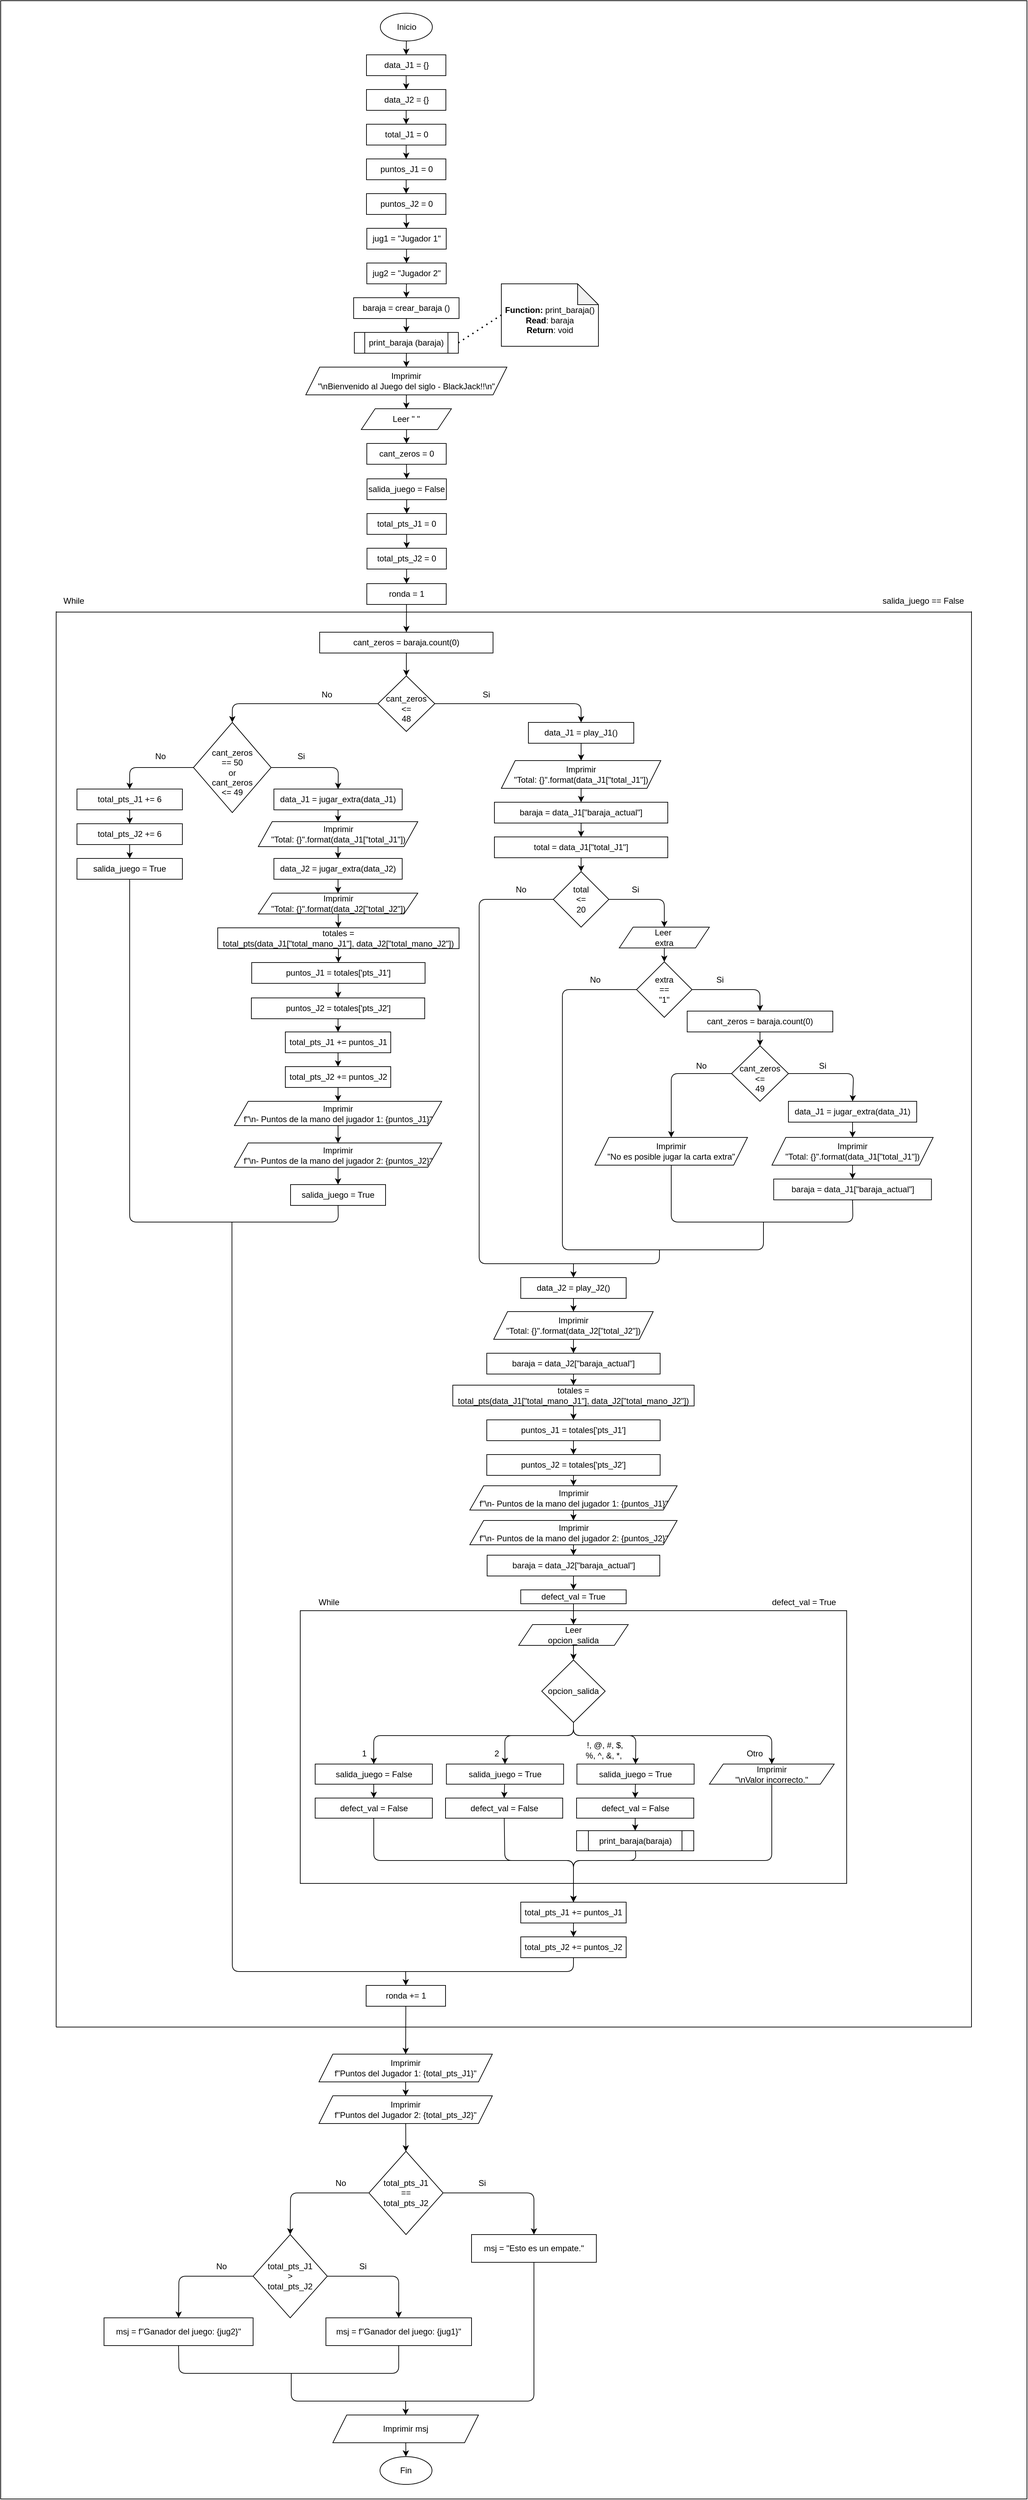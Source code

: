 <mxfile>
    <diagram id="BCuiXgHH04nK4_G5TICS" name="Page-1">
        <mxGraphModel dx="2689" dy="861" grid="1" gridSize="10" guides="1" tooltips="1" connect="1" arrows="1" fold="1" page="1" pageScale="1" pageWidth="850" pageHeight="1100" math="0" shadow="0">
            <root>
                <mxCell id="0"/>
                <mxCell id="1" parent="0"/>
                <mxCell id="275" value="" style="rounded=0;whiteSpace=wrap;html=1;" parent="1" vertex="1">
                    <mxGeometry x="-160" y="160" width="1480" height="3600" as="geometry"/>
                </mxCell>
                <mxCell id="2" value="Inicio" style="ellipse;whiteSpace=wrap;html=1;" parent="1" vertex="1">
                    <mxGeometry x="387.5" y="178" width="75" height="40" as="geometry"/>
                </mxCell>
                <mxCell id="341" value="" style="rounded=0;whiteSpace=wrap;html=1;" parent="1" vertex="1">
                    <mxGeometry x="272" y="2480" width="788" height="393" as="geometry"/>
                </mxCell>
                <mxCell id="6" value="" style="edgeStyle=none;html=1;" parent="1" edge="1">
                    <mxGeometry relative="1" as="geometry">
                        <mxPoint x="425.25" y="150" as="targetPoint"/>
                    </mxGeometry>
                </mxCell>
                <mxCell id="16" style="edgeStyle=none;html=1;entryX=0.5;entryY=0;entryDx=0;entryDy=0;exitX=0.5;exitY=1;exitDx=0;exitDy=0;" parent="1" source="2" target="11" edge="1">
                    <mxGeometry relative="1" as="geometry">
                        <mxPoint x="424.5" y="218" as="sourcePoint"/>
                    </mxGeometry>
                </mxCell>
                <mxCell id="10" value="" style="edgeStyle=none;html=1;" parent="1" source="11" target="13" edge="1">
                    <mxGeometry relative="1" as="geometry"/>
                </mxCell>
                <mxCell id="11" value="data_J1 = {}" style="whiteSpace=wrap;html=1;" parent="1" vertex="1">
                    <mxGeometry x="367.5" y="238" width="114.5" height="30" as="geometry"/>
                </mxCell>
                <mxCell id="13" value="data_J2 = {}" style="whiteSpace=wrap;html=1;" parent="1" vertex="1">
                    <mxGeometry x="367.5" y="288" width="114.5" height="30" as="geometry"/>
                </mxCell>
                <mxCell id="28" style="edgeStyle=none;html=1;entryX=0.5;entryY=0;entryDx=0;entryDy=0;" parent="1" target="18" edge="1">
                    <mxGeometry relative="1" as="geometry">
                        <mxPoint x="424.75" y="318" as="sourcePoint"/>
                    </mxGeometry>
                </mxCell>
                <mxCell id="18" value="total_J1 = 0" style="whiteSpace=wrap;html=1;" parent="1" vertex="1">
                    <mxGeometry x="367.5" y="338" width="114.5" height="30" as="geometry"/>
                </mxCell>
                <mxCell id="19" value="" style="edgeStyle=none;html=1;" parent="1" source="18" target="22" edge="1">
                    <mxGeometry relative="1" as="geometry">
                        <mxPoint x="424.75" y="368" as="sourcePoint"/>
                    </mxGeometry>
                </mxCell>
                <mxCell id="21" style="edgeStyle=none;html=1;entryX=0.5;entryY=0;entryDx=0;entryDy=0;" parent="1" source="22" target="24" edge="1">
                    <mxGeometry relative="1" as="geometry"/>
                </mxCell>
                <mxCell id="22" value="puntos_J1 = 0" style="whiteSpace=wrap;html=1;" parent="1" vertex="1">
                    <mxGeometry x="367.5" y="388" width="114.5" height="30" as="geometry"/>
                </mxCell>
                <mxCell id="24" value="puntos_J2 = 0" style="whiteSpace=wrap;html=1;" parent="1" vertex="1">
                    <mxGeometry x="367.5" y="438" width="114.5" height="30" as="geometry"/>
                </mxCell>
                <mxCell id="25" value="" style="edgeStyle=none;html=1;" parent="1" source="26" target="27" edge="1">
                    <mxGeometry relative="1" as="geometry"/>
                </mxCell>
                <mxCell id="26" value="jug1 = &quot;Jugador 1&quot;" style="whiteSpace=wrap;html=1;" parent="1" vertex="1">
                    <mxGeometry x="368" y="488" width="114.5" height="30" as="geometry"/>
                </mxCell>
                <mxCell id="31" style="edgeStyle=none;html=1;entryX=0.5;entryY=0;entryDx=0;entryDy=0;" parent="1" source="27" target="32" edge="1">
                    <mxGeometry relative="1" as="geometry">
                        <mxPoint x="425" y="588" as="targetPoint"/>
                    </mxGeometry>
                </mxCell>
                <mxCell id="27" value="jug2 = &quot;Jugador 2&quot;" style="whiteSpace=wrap;html=1;" parent="1" vertex="1">
                    <mxGeometry x="368" y="538" width="114.5" height="30" as="geometry"/>
                </mxCell>
                <mxCell id="37" style="edgeStyle=none;html=1;entryX=0.5;entryY=0;entryDx=0;entryDy=0;" parent="1" source="32" target="35" edge="1">
                    <mxGeometry relative="1" as="geometry"/>
                </mxCell>
                <mxCell id="32" value="baraja = crear_baraja ()" style="whiteSpace=wrap;html=1;" parent="1" vertex="1">
                    <mxGeometry x="349" y="588" width="152" height="30" as="geometry"/>
                </mxCell>
                <mxCell id="34" style="edgeStyle=none;html=1;entryX=0.5;entryY=0;entryDx=0;entryDy=0;" parent="1" source="35" target="36" edge="1">
                    <mxGeometry relative="1" as="geometry"/>
                </mxCell>
                <mxCell id="35" value="print_baraja (baraja)" style="shape=process;whiteSpace=wrap;html=1;backgroundOutline=1;" parent="1" vertex="1">
                    <mxGeometry x="350" y="638" width="150" height="30" as="geometry"/>
                </mxCell>
                <mxCell id="40" value="" style="edgeStyle=none;html=1;" parent="1" source="36" target="39" edge="1">
                    <mxGeometry relative="1" as="geometry"/>
                </mxCell>
                <mxCell id="36" value="Imprimir&lt;br&gt;&lt;span style=&quot;background-color: initial;&quot;&gt;&quot;\nBienvenido al Juego del siglo - BlackJack!!\n&quot;&lt;/span&gt;" style="shape=parallelogram;perimeter=parallelogramPerimeter;whiteSpace=wrap;html=1;fixedSize=1;" parent="1" vertex="1">
                    <mxGeometry x="280" y="688" width="290" height="40" as="geometry"/>
                </mxCell>
                <mxCell id="39" value="Leer&amp;nbsp;&lt;span style=&quot;background-color: initial;&quot;&gt;&quot; &quot;&lt;/span&gt;" style="shape=parallelogram;perimeter=parallelogramPerimeter;whiteSpace=wrap;html=1;fixedSize=1;" parent="1" vertex="1">
                    <mxGeometry x="360" y="748" width="130" height="30" as="geometry"/>
                </mxCell>
                <mxCell id="41" value="&lt;b style=&quot;text-align: left;&quot;&gt;&lt;br&gt;Function:&amp;nbsp;&lt;/b&gt;print_baraja()&lt;br style=&quot;text-align: left;&quot;&gt;&lt;b style=&quot;text-align: left;&quot;&gt;Read&lt;/b&gt;&lt;span style=&quot;text-align: left;&quot;&gt;: baraja&lt;/span&gt;&lt;br style=&quot;text-align: left;&quot;&gt;&lt;b style=&quot;text-align: left;&quot;&gt;Return&lt;/b&gt;&lt;span style=&quot;text-align: left;&quot;&gt;: void&lt;/span&gt;" style="shape=note;whiteSpace=wrap;html=1;backgroundOutline=1;darkOpacity=0.05;" parent="1" vertex="1">
                    <mxGeometry x="562" y="568" width="140" height="90" as="geometry"/>
                </mxCell>
                <mxCell id="42" value="" style="endArrow=none;dashed=1;html=1;dashPattern=1 3;strokeWidth=2;entryX=0;entryY=0.5;entryDx=0;entryDy=0;entryPerimeter=0;exitX=1;exitY=0.5;exitDx=0;exitDy=0;" parent="1" source="35" target="41" edge="1">
                    <mxGeometry width="50" height="50" relative="1" as="geometry">
                        <mxPoint x="400" y="618" as="sourcePoint"/>
                        <mxPoint x="450" y="568" as="targetPoint"/>
                    </mxGeometry>
                </mxCell>
                <mxCell id="43" value="" style="endArrow=none;html=1;" parent="1" edge="1">
                    <mxGeometry width="50" height="50" relative="1" as="geometry">
                        <mxPoint x="-80" y="1041" as="sourcePoint"/>
                        <mxPoint x="1240" y="1041" as="targetPoint"/>
                    </mxGeometry>
                </mxCell>
                <mxCell id="44" value="While" style="text;html=1;align=center;verticalAlign=middle;resizable=0;points=[];autosize=1;strokeColor=none;fillColor=none;" parent="1" vertex="1">
                    <mxGeometry x="-80" y="1010" width="50" height="30" as="geometry"/>
                </mxCell>
                <mxCell id="45" value="salida_juego == False" style="text;html=1;align=center;verticalAlign=middle;resizable=0;points=[];autosize=1;strokeColor=none;fillColor=none;" parent="1" vertex="1">
                    <mxGeometry x="1100" y="1010" width="140" height="30" as="geometry"/>
                </mxCell>
                <mxCell id="49" value="" style="edgeStyle=none;html=1;" parent="1" source="46" target="48" edge="1">
                    <mxGeometry relative="1" as="geometry"/>
                </mxCell>
                <mxCell id="46" value="data_J1 = play_J1()" style="whiteSpace=wrap;html=1;" parent="1" vertex="1">
                    <mxGeometry x="601" y="1200" width="152" height="30" as="geometry"/>
                </mxCell>
                <mxCell id="51" value="" style="edgeStyle=none;html=1;" parent="1" source="48" target="50" edge="1">
                    <mxGeometry relative="1" as="geometry"/>
                </mxCell>
                <mxCell id="48" value="Imprimir&lt;br&gt;&quot;Total: {}&quot;.format(data_J1[&quot;total_J1&quot;])" style="shape=parallelogram;perimeter=parallelogramPerimeter;whiteSpace=wrap;html=1;fixedSize=1;" parent="1" vertex="1">
                    <mxGeometry x="562" y="1255" width="230" height="40" as="geometry"/>
                </mxCell>
                <mxCell id="53" value="" style="edgeStyle=none;html=1;" parent="1" source="50" target="52" edge="1">
                    <mxGeometry relative="1" as="geometry"/>
                </mxCell>
                <mxCell id="50" value="baraja = data_J1[&quot;baraja_actual&quot;]" style="whiteSpace=wrap;html=1;" parent="1" vertex="1">
                    <mxGeometry x="552" y="1315" width="250" height="30" as="geometry"/>
                </mxCell>
                <mxCell id="55" value="" style="edgeStyle=none;html=1;" parent="1" source="52" target="54" edge="1">
                    <mxGeometry relative="1" as="geometry"/>
                </mxCell>
                <mxCell id="52" value="total = data_J1[&quot;total_J1&quot;]" style="whiteSpace=wrap;html=1;" parent="1" vertex="1">
                    <mxGeometry x="552" y="1365" width="250" height="30" as="geometry"/>
                </mxCell>
                <mxCell id="57" style="edgeStyle=none;html=1;entryX=0.5;entryY=0;entryDx=0;entryDy=0;" parent="1" source="54" target="59" edge="1">
                    <mxGeometry relative="1" as="geometry">
                        <mxPoint x="793" y="1495" as="targetPoint"/>
                        <Array as="points">
                            <mxPoint x="797" y="1455"/>
                        </Array>
                    </mxGeometry>
                </mxCell>
                <mxCell id="54" value="total &lt;br&gt;&amp;lt;= &lt;br&gt;20" style="rhombus;whiteSpace=wrap;html=1;" parent="1" vertex="1">
                    <mxGeometry x="637" y="1415" width="80" height="80" as="geometry"/>
                </mxCell>
                <mxCell id="61" style="edgeStyle=none;html=1;entryX=0.5;entryY=0;entryDx=0;entryDy=0;" parent="1" source="59" target="60" edge="1">
                    <mxGeometry relative="1" as="geometry"/>
                </mxCell>
                <mxCell id="59" value="Leer&amp;nbsp;&lt;br&gt;extra" style="shape=parallelogram;perimeter=parallelogramPerimeter;whiteSpace=wrap;html=1;fixedSize=1;" parent="1" vertex="1">
                    <mxGeometry x="732" y="1495" width="130" height="30" as="geometry"/>
                </mxCell>
                <mxCell id="63" style="edgeStyle=none;html=1;entryX=0.5;entryY=0;entryDx=0;entryDy=0;" parent="1" source="60" target="202" edge="1">
                    <mxGeometry relative="1" as="geometry">
                        <mxPoint x="929.5" y="1615" as="targetPoint"/>
                        <Array as="points">
                            <mxPoint x="935" y="1585"/>
                        </Array>
                    </mxGeometry>
                </mxCell>
                <mxCell id="60" value="extra&lt;br&gt;== &lt;br&gt;&quot;1&quot;" style="rhombus;whiteSpace=wrap;html=1;" parent="1" vertex="1">
                    <mxGeometry x="757" y="1545" width="80" height="80" as="geometry"/>
                </mxCell>
                <mxCell id="72" value="" style="edgeStyle=none;html=1;" parent="1" target="74" edge="1">
                    <mxGeometry relative="1" as="geometry">
                        <mxPoint x="666" y="1980" as="sourcePoint"/>
                    </mxGeometry>
                </mxCell>
                <mxCell id="73" value="" style="edgeStyle=none;html=1;" parent="1" source="74" target="76" edge="1">
                    <mxGeometry relative="1" as="geometry"/>
                </mxCell>
                <mxCell id="74" value="data_J2 = play_J2()" style="whiteSpace=wrap;html=1;" parent="1" vertex="1">
                    <mxGeometry x="590" y="2000" width="152" height="30" as="geometry"/>
                </mxCell>
                <mxCell id="75" value="" style="edgeStyle=none;html=1;" parent="1" source="76" target="78" edge="1">
                    <mxGeometry relative="1" as="geometry"/>
                </mxCell>
                <mxCell id="76" value="Imprimir&lt;br&gt;&quot;Total: {}&quot;.format(data_J2[&quot;total_J2&quot;])" style="shape=parallelogram;perimeter=parallelogramPerimeter;whiteSpace=wrap;html=1;fixedSize=1;" parent="1" vertex="1">
                    <mxGeometry x="551" y="2049" width="230" height="40" as="geometry"/>
                </mxCell>
                <mxCell id="153" style="edgeStyle=none;html=1;entryX=0.5;entryY=0;entryDx=0;entryDy=0;" parent="1" source="78" target="152" edge="1">
                    <mxGeometry relative="1" as="geometry"/>
                </mxCell>
                <mxCell id="78" value="baraja = data_J2[&quot;baraja_actual&quot;]" style="whiteSpace=wrap;html=1;" parent="1" vertex="1">
                    <mxGeometry x="541" y="2109" width="250" height="30" as="geometry"/>
                </mxCell>
                <mxCell id="82" value="" style="edgeStyle=none;html=1;" parent="1" edge="1">
                    <mxGeometry relative="1" as="geometry">
                        <mxPoint x="425.25" y="400" as="sourcePoint"/>
                    </mxGeometry>
                </mxCell>
                <mxCell id="83" style="edgeStyle=none;html=1;entryX=0.5;entryY=0;entryDx=0;entryDy=0;exitX=0.5;exitY=1;exitDx=0;exitDy=0;" parent="1" source="24" target="26" edge="1">
                    <mxGeometry relative="1" as="geometry">
                        <mxPoint x="425" y="468" as="sourcePoint"/>
                        <mxPoint x="425.25" y="488" as="targetPoint"/>
                    </mxGeometry>
                </mxCell>
                <mxCell id="308" style="edgeStyle=none;html=1;entryX=0.5;entryY=0;entryDx=0;entryDy=0;" parent="1" source="90" target="307" edge="1">
                    <mxGeometry relative="1" as="geometry"/>
                </mxCell>
                <mxCell id="90" value="total_pts_J2 = 0" style="whiteSpace=wrap;html=1;" parent="1" vertex="1">
                    <mxGeometry x="368.25" y="949" width="114.5" height="30" as="geometry"/>
                </mxCell>
                <mxCell id="91" value="" style="edgeStyle=none;html=1;entryX=0.5;entryY=0;entryDx=0;entryDy=0;" parent="1" target="97" edge="1">
                    <mxGeometry relative="1" as="geometry">
                        <mxPoint x="425.25" y="778" as="sourcePoint"/>
                    </mxGeometry>
                </mxCell>
                <mxCell id="92" style="edgeStyle=none;html=1;entryX=0.5;entryY=0;entryDx=0;entryDy=0;exitX=0.5;exitY=1;exitDx=0;exitDy=0;" parent="1" source="93" target="95" edge="1">
                    <mxGeometry relative="1" as="geometry">
                        <mxPoint x="420.25" y="873" as="sourcePoint"/>
                    </mxGeometry>
                </mxCell>
                <mxCell id="93" value="salida_juego = False" style="whiteSpace=wrap;html=1;" parent="1" vertex="1">
                    <mxGeometry x="368.25" y="849" width="114.5" height="30" as="geometry"/>
                </mxCell>
                <mxCell id="94" style="edgeStyle=none;html=1;entryX=0.5;entryY=0;entryDx=0;entryDy=0;" parent="1" source="95" target="90" edge="1">
                    <mxGeometry relative="1" as="geometry"/>
                </mxCell>
                <mxCell id="95" value="total_pts_J1 = 0" style="whiteSpace=wrap;html=1;" parent="1" vertex="1">
                    <mxGeometry x="368.25" y="899" width="114.5" height="30" as="geometry"/>
                </mxCell>
                <mxCell id="98" value="" style="edgeStyle=none;html=1;exitX=0.5;exitY=1;exitDx=0;exitDy=0;entryX=0.5;entryY=0;entryDx=0;entryDy=0;" parent="1" source="97" target="93" edge="1">
                    <mxGeometry relative="1" as="geometry">
                        <mxPoint x="425" y="838" as="sourcePoint"/>
                    </mxGeometry>
                </mxCell>
                <mxCell id="97" value="cant_zeros = 0" style="whiteSpace=wrap;html=1;" parent="1" vertex="1">
                    <mxGeometry x="368" y="798" width="114.5" height="30" as="geometry"/>
                </mxCell>
                <mxCell id="349" style="edgeStyle=none;html=1;entryX=0.5;entryY=0;entryDx=0;entryDy=0;" parent="1" source="106" target="110" edge="1">
                    <mxGeometry relative="1" as="geometry"/>
                </mxCell>
                <mxCell id="106" value="Leer &lt;br&gt;opcion_salida" style="shape=parallelogram;perimeter=parallelogramPerimeter;whiteSpace=wrap;html=1;fixedSize=1;" parent="1" vertex="1">
                    <mxGeometry x="587" y="2500" width="158" height="30" as="geometry"/>
                </mxCell>
                <mxCell id="312" style="edgeStyle=none;html=1;exitX=0.5;exitY=1;exitDx=0;exitDy=0;" parent="1" source="110" target="313" edge="1">
                    <mxGeometry relative="1" as="geometry">
                        <mxPoint x="390" y="2660" as="targetPoint"/>
                        <Array as="points">
                            <mxPoint x="666" y="2660"/>
                            <mxPoint x="378" y="2660"/>
                        </Array>
                    </mxGeometry>
                </mxCell>
                <mxCell id="316" style="edgeStyle=none;html=1;entryX=0.5;entryY=0;entryDx=0;entryDy=0;" parent="1" source="110" target="321" edge="1">
                    <mxGeometry relative="1" as="geometry">
                        <mxPoint x="666" y="2680" as="targetPoint"/>
                        <Array as="points">
                            <mxPoint x="666" y="2660"/>
                            <mxPoint x="567" y="2660"/>
                        </Array>
                    </mxGeometry>
                </mxCell>
                <mxCell id="332" style="edgeStyle=none;html=1;entryX=0.5;entryY=0;entryDx=0;entryDy=0;" parent="1" source="110" target="322" edge="1">
                    <mxGeometry relative="1" as="geometry">
                        <Array as="points">
                            <mxPoint x="666" y="2660"/>
                            <mxPoint x="756" y="2660"/>
                        </Array>
                    </mxGeometry>
                </mxCell>
                <mxCell id="334" style="edgeStyle=none;html=1;entryX=0.5;entryY=0;entryDx=0;entryDy=0;" parent="1" source="110" target="356" edge="1">
                    <mxGeometry relative="1" as="geometry">
                        <mxPoint x="954.5" y="2701" as="targetPoint"/>
                        <Array as="points">
                            <mxPoint x="666" y="2660"/>
                            <mxPoint x="952" y="2660"/>
                        </Array>
                    </mxGeometry>
                </mxCell>
                <mxCell id="110" value="opcion_salida" style="rhombus;whiteSpace=wrap;html=1;" parent="1" vertex="1">
                    <mxGeometry x="620.25" y="2551" width="91.5" height="90" as="geometry"/>
                </mxCell>
                <mxCell id="116" value="" style="edgeStyle=none;html=1;" parent="1" edge="1">
                    <mxGeometry relative="1" as="geometry">
                        <mxPoint x="800.25" y="2402" as="sourcePoint"/>
                    </mxGeometry>
                </mxCell>
                <mxCell id="121" value="" style="endArrow=none;html=1;exitX=-0.033;exitY=0.828;exitDx=0;exitDy=0;exitPerimeter=0;" parent="1" edge="1">
                    <mxGeometry width="50" height="50" relative="1" as="geometry">
                        <mxPoint x="-80.0" y="1040" as="sourcePoint"/>
                        <mxPoint x="-80" y="3080" as="targetPoint"/>
                    </mxGeometry>
                </mxCell>
                <mxCell id="122" value="" style="endArrow=none;html=1;" parent="1" edge="1">
                    <mxGeometry width="50" height="50" relative="1" as="geometry">
                        <mxPoint x="1240" y="1040" as="sourcePoint"/>
                        <mxPoint x="1240" y="3080" as="targetPoint"/>
                    </mxGeometry>
                </mxCell>
                <mxCell id="123" value="" style="endArrow=none;html=1;" parent="1" edge="1">
                    <mxGeometry width="50" height="50" relative="1" as="geometry">
                        <mxPoint x="-80" y="3080" as="sourcePoint"/>
                        <mxPoint x="1240" y="3080" as="targetPoint"/>
                    </mxGeometry>
                </mxCell>
                <mxCell id="129" style="edgeStyle=none;html=1;entryX=0.5;entryY=0;entryDx=0;entryDy=0;" parent="1" source="127" target="130" edge="1">
                    <mxGeometry relative="1" as="geometry">
                        <mxPoint x="325" y="1193" as="targetPoint"/>
                        <Array as="points">
                            <mxPoint x="174" y="1173"/>
                        </Array>
                    </mxGeometry>
                </mxCell>
                <mxCell id="162" style="edgeStyle=none;html=1;entryX=0.5;entryY=0;entryDx=0;entryDy=0;" parent="1" source="127" target="46" edge="1">
                    <mxGeometry relative="1" as="geometry">
                        <Array as="points">
                            <mxPoint x="677" y="1173"/>
                        </Array>
                    </mxGeometry>
                </mxCell>
                <mxCell id="127" value="&lt;br&gt;cant_zeros&lt;br&gt;&amp;lt;=&lt;br&gt;48" style="rhombus;whiteSpace=wrap;html=1;" parent="1" vertex="1">
                    <mxGeometry x="384" y="1133" width="82" height="80" as="geometry"/>
                </mxCell>
                <mxCell id="137" style="edgeStyle=none;html=1;entryX=0.5;entryY=0;entryDx=0;entryDy=0;" parent="1" source="130" target="132" edge="1">
                    <mxGeometry relative="1" as="geometry">
                        <Array as="points">
                            <mxPoint x="327" y="1265"/>
                        </Array>
                    </mxGeometry>
                </mxCell>
                <mxCell id="194" style="edgeStyle=none;html=1;entryX=0.5;entryY=0;entryDx=0;entryDy=0;exitX=0;exitY=0.5;exitDx=0;exitDy=0;" parent="1" source="130" target="192" edge="1">
                    <mxGeometry relative="1" as="geometry">
                        <Array as="points">
                            <mxPoint x="26" y="1265"/>
                        </Array>
                    </mxGeometry>
                </mxCell>
                <mxCell id="130" value="&lt;br&gt;cant_zeros &lt;br&gt;== 50&lt;br&gt;or&lt;br&gt;cant_zeros &lt;br&gt;&amp;lt;= 49" style="rhombus;whiteSpace=wrap;html=1;" parent="1" vertex="1">
                    <mxGeometry x="118" y="1200" width="112" height="130" as="geometry"/>
                </mxCell>
                <mxCell id="293" value="" style="edgeStyle=none;html=1;" parent="1" source="132" target="290" edge="1">
                    <mxGeometry relative="1" as="geometry"/>
                </mxCell>
                <mxCell id="132" value="data_J1 = jugar_extra(data_J1)" style="whiteSpace=wrap;html=1;" parent="1" vertex="1">
                    <mxGeometry x="234" y="1296" width="185" height="30" as="geometry"/>
                </mxCell>
                <mxCell id="296" style="edgeStyle=none;html=1;entryX=0.5;entryY=0;entryDx=0;entryDy=0;" parent="1" source="133" target="291" edge="1">
                    <mxGeometry relative="1" as="geometry"/>
                </mxCell>
                <mxCell id="133" value="data_J2 = jugar_extra(data_J2)" style="whiteSpace=wrap;html=1;" parent="1" vertex="1">
                    <mxGeometry x="234" y="1396" width="185" height="30" as="geometry"/>
                </mxCell>
                <mxCell id="143" style="edgeStyle=none;html=1;entryX=0.5;entryY=0;entryDx=0;entryDy=0;" parent="1" source="141" target="127" edge="1">
                    <mxGeometry relative="1" as="geometry"/>
                </mxCell>
                <mxCell id="141" value="cant_zeros = baraja.count(0)" style="whiteSpace=wrap;html=1;" parent="1" vertex="1">
                    <mxGeometry x="300" y="1070" width="250" height="30" as="geometry"/>
                </mxCell>
                <mxCell id="155" style="edgeStyle=none;html=1;entryX=0.5;entryY=0;entryDx=0;entryDy=0;" parent="1" source="152" target="154" edge="1">
                    <mxGeometry relative="1" as="geometry"/>
                </mxCell>
                <mxCell id="152" value="totales = &lt;br&gt;total_pts(data_J1[&quot;total_mano_J1&quot;], data_J2[&quot;total_mano_J2&quot;])" style="whiteSpace=wrap;html=1;" parent="1" vertex="1">
                    <mxGeometry x="492" y="2155" width="348" height="30" as="geometry"/>
                </mxCell>
                <mxCell id="157" style="edgeStyle=none;html=1;entryX=0.5;entryY=0;entryDx=0;entryDy=0;" parent="1" source="154" target="156" edge="1">
                    <mxGeometry relative="1" as="geometry"/>
                </mxCell>
                <mxCell id="154" value="puntos_J1 = totales['pts_J1']" style="whiteSpace=wrap;html=1;" parent="1" vertex="1">
                    <mxGeometry x="541" y="2205" width="250" height="30" as="geometry"/>
                </mxCell>
                <mxCell id="160" value="" style="edgeStyle=none;html=1;" parent="1" source="156" target="159" edge="1">
                    <mxGeometry relative="1" as="geometry"/>
                </mxCell>
                <mxCell id="156" value="puntos_J2 = totales['pts_J2']" style="whiteSpace=wrap;html=1;" parent="1" vertex="1">
                    <mxGeometry x="541" y="2255" width="250" height="30" as="geometry"/>
                </mxCell>
                <mxCell id="281" style="edgeStyle=none;html=1;entryX=0.5;entryY=0;entryDx=0;entryDy=0;" parent="1" source="159" target="283" edge="1">
                    <mxGeometry relative="1" as="geometry">
                        <mxPoint x="666" y="2350" as="targetPoint"/>
                    </mxGeometry>
                </mxCell>
                <mxCell id="159" value="Imprimir&lt;br&gt;f&quot;\n- Puntos de la mano del jugador 1: {puntos_J1}&quot;" style="shape=parallelogram;perimeter=parallelogramPerimeter;whiteSpace=wrap;html=1;fixedSize=1;" parent="1" vertex="1">
                    <mxGeometry x="516.5" y="2300" width="299" height="35" as="geometry"/>
                </mxCell>
                <mxCell id="168" style="edgeStyle=none;html=1;" parent="1" source="163" target="164" edge="1">
                    <mxGeometry relative="1" as="geometry">
                        <Array as="points">
                            <mxPoint x="666" y="2940"/>
                        </Array>
                    </mxGeometry>
                </mxCell>
                <mxCell id="163" value="total_pts_J1 += puntos_J1" style="whiteSpace=wrap;html=1;" parent="1" vertex="1">
                    <mxGeometry x="590" y="2900" width="152" height="30" as="geometry"/>
                </mxCell>
                <mxCell id="164" value="total_pts_J2 += puntos_J2" style="whiteSpace=wrap;html=1;" parent="1" vertex="1">
                    <mxGeometry x="590" y="2950" width="152" height="30" as="geometry"/>
                </mxCell>
                <mxCell id="170" style="edgeStyle=none;html=1;entryX=0.5;entryY=0;entryDx=0;entryDy=0;" parent="1" source="171" target="173" edge="1">
                    <mxGeometry relative="1" as="geometry"/>
                </mxCell>
                <mxCell id="171" value="totales = &lt;br&gt;total_pts(data_J1[&quot;total_mano_J1&quot;], data_J2[&quot;total_mano_J2&quot;])" style="whiteSpace=wrap;html=1;" parent="1" vertex="1">
                    <mxGeometry x="153" y="1496" width="348" height="30" as="geometry"/>
                </mxCell>
                <mxCell id="172" style="edgeStyle=none;html=1;entryX=0.5;entryY=0;entryDx=0;entryDy=0;" parent="1" source="173" target="175" edge="1">
                    <mxGeometry relative="1" as="geometry"/>
                </mxCell>
                <mxCell id="173" value="puntos_J1 = totales['pts_J1']" style="whiteSpace=wrap;html=1;" parent="1" vertex="1">
                    <mxGeometry x="202" y="1546" width="250" height="30" as="geometry"/>
                </mxCell>
                <mxCell id="174" value="" style="edgeStyle=none;html=1;entryX=0.5;entryY=0;entryDx=0;entryDy=0;" parent="1" source="175" target="178" edge="1">
                    <mxGeometry relative="1" as="geometry">
                        <mxPoint x="327.013" y="1656" as="targetPoint"/>
                    </mxGeometry>
                </mxCell>
                <mxCell id="175" value="puntos_J2 = totales['pts_J2']" style="whiteSpace=wrap;html=1;" parent="1" vertex="1">
                    <mxGeometry x="201.5" y="1597" width="250" height="30" as="geometry"/>
                </mxCell>
                <mxCell id="288" value="" style="edgeStyle=none;html=1;" parent="1" edge="1">
                    <mxGeometry relative="1" as="geometry">
                        <mxPoint x="292.049" y="1616" as="sourcePoint"/>
                    </mxGeometry>
                </mxCell>
                <mxCell id="177" style="edgeStyle=none;html=1;" parent="1" source="178" target="179" edge="1">
                    <mxGeometry relative="1" as="geometry"/>
                </mxCell>
                <mxCell id="178" value="total_pts_J1 += puntos_J1" style="whiteSpace=wrap;html=1;" parent="1" vertex="1">
                    <mxGeometry x="250.5" y="1646" width="152" height="30" as="geometry"/>
                </mxCell>
                <mxCell id="301" style="edgeStyle=none;html=1;entryX=0.5;entryY=0;entryDx=0;entryDy=0;" parent="1" source="179" target="299" edge="1">
                    <mxGeometry relative="1" as="geometry"/>
                </mxCell>
                <mxCell id="179" value="total_pts_J2 += puntos_J2" style="whiteSpace=wrap;html=1;" parent="1" vertex="1">
                    <mxGeometry x="250.5" y="1696" width="152" height="30" as="geometry"/>
                </mxCell>
                <mxCell id="183" value="Si" style="text;html=1;align=center;verticalAlign=middle;resizable=0;points=[];autosize=1;strokeColor=none;fillColor=none;" parent="1" vertex="1">
                    <mxGeometry x="525" y="1145" width="30" height="30" as="geometry"/>
                </mxCell>
                <mxCell id="184" value="No" style="text;html=1;align=center;verticalAlign=middle;resizable=0;points=[];autosize=1;strokeColor=none;fillColor=none;" parent="1" vertex="1">
                    <mxGeometry x="290" y="1145" width="40" height="30" as="geometry"/>
                </mxCell>
                <mxCell id="185" value="Si" style="text;html=1;align=center;verticalAlign=middle;resizable=0;points=[];autosize=1;strokeColor=none;fillColor=none;" parent="1" vertex="1">
                    <mxGeometry x="740" y="1426" width="30" height="30" as="geometry"/>
                </mxCell>
                <mxCell id="186" value="No" style="text;html=1;align=center;verticalAlign=middle;resizable=0;points=[];autosize=1;strokeColor=none;fillColor=none;" parent="1" vertex="1">
                    <mxGeometry x="570" y="1426" width="40" height="30" as="geometry"/>
                </mxCell>
                <mxCell id="187" value="Si" style="text;html=1;align=center;verticalAlign=middle;resizable=0;points=[];autosize=1;strokeColor=none;fillColor=none;" parent="1" vertex="1">
                    <mxGeometry x="862" y="1556" width="30" height="30" as="geometry"/>
                </mxCell>
                <mxCell id="188" value="No" style="text;html=1;align=center;verticalAlign=middle;resizable=0;points=[];autosize=1;strokeColor=none;fillColor=none;" parent="1" vertex="1">
                    <mxGeometry x="677" y="1556" width="40" height="30" as="geometry"/>
                </mxCell>
                <mxCell id="191" style="edgeStyle=none;html=1;" parent="1" source="192" target="193" edge="1">
                    <mxGeometry relative="1" as="geometry"/>
                </mxCell>
                <mxCell id="192" value="total_pts_J1 += 6" style="whiteSpace=wrap;html=1;" parent="1" vertex="1">
                    <mxGeometry x="-50" y="1296" width="152" height="30" as="geometry"/>
                </mxCell>
                <mxCell id="216" value="" style="edgeStyle=none;html=1;" parent="1" source="193" target="214" edge="1">
                    <mxGeometry relative="1" as="geometry"/>
                </mxCell>
                <mxCell id="193" value="total_pts_J2 += 6" style="whiteSpace=wrap;html=1;" parent="1" vertex="1">
                    <mxGeometry x="-50" y="1346" width="152" height="30" as="geometry"/>
                </mxCell>
                <mxCell id="210" style="edgeStyle=none;html=1;entryX=0.5;entryY=0;entryDx=0;entryDy=0;" parent="1" source="198" target="200" edge="1">
                    <mxGeometry relative="1" as="geometry"/>
                </mxCell>
                <mxCell id="198" value="data_J1 = jugar_extra(data_J1)" style="whiteSpace=wrap;html=1;" parent="1" vertex="1">
                    <mxGeometry x="976" y="1746" width="185" height="30" as="geometry"/>
                </mxCell>
                <mxCell id="211" style="edgeStyle=none;html=1;entryX=0.5;entryY=0;entryDx=0;entryDy=0;" parent="1" source="200" target="201" edge="1">
                    <mxGeometry relative="1" as="geometry"/>
                </mxCell>
                <mxCell id="200" value="Imprimir&lt;br&gt;&quot;Total: {}&quot;.format(data_J1[&quot;total_J1&quot;])" style="shape=parallelogram;perimeter=parallelogramPerimeter;whiteSpace=wrap;html=1;fixedSize=1;" parent="1" vertex="1">
                    <mxGeometry x="952.25" y="1798" width="232.5" height="40" as="geometry"/>
                </mxCell>
                <mxCell id="201" value="baraja = data_J1[&quot;baraja_actual&quot;]" style="whiteSpace=wrap;html=1;" parent="1" vertex="1">
                    <mxGeometry x="954.75" y="1858" width="227.5" height="30" as="geometry"/>
                </mxCell>
                <mxCell id="204" style="edgeStyle=none;html=1;" parent="1" source="202" target="203" edge="1">
                    <mxGeometry relative="1" as="geometry"/>
                </mxCell>
                <mxCell id="202" value="cant_zeros = baraja.count(0)" style="whiteSpace=wrap;html=1;" parent="1" vertex="1">
                    <mxGeometry x="830" y="1616" width="210" height="30" as="geometry"/>
                </mxCell>
                <mxCell id="205" style="edgeStyle=none;html=1;entryX=0.5;entryY=0;entryDx=0;entryDy=0;" parent="1" source="203" target="198" edge="1">
                    <mxGeometry relative="1" as="geometry">
                        <Array as="points">
                            <mxPoint x="1070" y="1706"/>
                        </Array>
                    </mxGeometry>
                </mxCell>
                <mxCell id="207" style="edgeStyle=none;html=1;entryX=0.5;entryY=0;entryDx=0;entryDy=0;" parent="1" source="203" target="206" edge="1">
                    <mxGeometry relative="1" as="geometry">
                        <Array as="points">
                            <mxPoint x="807" y="1706"/>
                        </Array>
                    </mxGeometry>
                </mxCell>
                <mxCell id="203" value="&lt;br&gt;cant_zeros&lt;br&gt;&amp;lt;=&lt;br&gt;49" style="rhombus;whiteSpace=wrap;html=1;" parent="1" vertex="1">
                    <mxGeometry x="894" y="1666" width="82" height="80" as="geometry"/>
                </mxCell>
                <mxCell id="206" value="Imprimir&lt;br&gt;&quot;No es posible jugar la carta extra&quot;" style="shape=parallelogram;perimeter=parallelogramPerimeter;whiteSpace=wrap;html=1;fixedSize=1;" parent="1" vertex="1">
                    <mxGeometry x="697" y="1798" width="220" height="40" as="geometry"/>
                </mxCell>
                <mxCell id="208" value="" style="endArrow=none;html=1;exitX=0.5;exitY=1;exitDx=0;exitDy=0;entryX=0.5;entryY=1;entryDx=0;entryDy=0;" parent="1" source="206" target="201" edge="1">
                    <mxGeometry width="50" height="50" relative="1" as="geometry">
                        <mxPoint x="910" y="1940" as="sourcePoint"/>
                        <mxPoint x="960" y="1890" as="targetPoint"/>
                        <Array as="points">
                            <mxPoint x="807" y="1920"/>
                            <mxPoint x="1069" y="1920"/>
                        </Array>
                    </mxGeometry>
                </mxCell>
                <mxCell id="212" value="" style="endArrow=none;html=1;entryX=0;entryY=0.5;entryDx=0;entryDy=0;" parent="1" target="60" edge="1">
                    <mxGeometry width="50" height="50" relative="1" as="geometry">
                        <mxPoint x="940" y="1920" as="sourcePoint"/>
                        <mxPoint x="730" y="1800" as="targetPoint"/>
                        <Array as="points">
                            <mxPoint x="940" y="1960"/>
                            <mxPoint x="650" y="1960"/>
                            <mxPoint x="650" y="1585"/>
                        </Array>
                    </mxGeometry>
                </mxCell>
                <mxCell id="213" value="" style="endArrow=none;html=1;entryX=0;entryY=0.5;entryDx=0;entryDy=0;" parent="1" target="54" edge="1">
                    <mxGeometry width="50" height="50" relative="1" as="geometry">
                        <mxPoint x="790" y="1960" as="sourcePoint"/>
                        <mxPoint x="639" y="1456" as="targetPoint"/>
                        <Array as="points">
                            <mxPoint x="790" y="1980"/>
                            <mxPoint x="530" y="1980"/>
                            <mxPoint x="530" y="1455"/>
                        </Array>
                    </mxGeometry>
                </mxCell>
                <mxCell id="215" value="" style="endArrow=none;html=1;entryX=0.5;entryY=1;entryDx=0;entryDy=0;exitX=0.5;exitY=1;exitDx=0;exitDy=0;" parent="1" source="292" target="214" edge="1">
                    <mxGeometry width="50" height="50" relative="1" as="geometry">
                        <mxPoint x="292" y="1880" as="sourcePoint"/>
                        <mxPoint x="42" y="1360" as="targetPoint"/>
                        <Array as="points">
                            <mxPoint x="327" y="1920"/>
                            <mxPoint x="26" y="1920"/>
                        </Array>
                    </mxGeometry>
                </mxCell>
                <mxCell id="214" value="salida_juego = True" style="whiteSpace=wrap;html=1;" parent="1" vertex="1">
                    <mxGeometry x="-50" y="1396" width="152" height="30" as="geometry"/>
                </mxCell>
                <mxCell id="241" value="" style="endArrow=classic;html=1;entryX=0.5;entryY=0;entryDx=0;entryDy=0;exitX=0.5;exitY=1;exitDx=0;exitDy=0;" parent="1" source="310" target="250" edge="1">
                    <mxGeometry width="50" height="50" relative="1" as="geometry">
                        <mxPoint x="424" y="3020" as="sourcePoint"/>
                        <mxPoint x="424" y="3100" as="targetPoint"/>
                    </mxGeometry>
                </mxCell>
                <mxCell id="242" value="Si" style="text;html=1;align=center;verticalAlign=middle;resizable=0;points=[];autosize=1;strokeColor=none;fillColor=none;" parent="1" vertex="1">
                    <mxGeometry x="258" y="1234" width="30" height="30" as="geometry"/>
                </mxCell>
                <mxCell id="243" value="No" style="text;html=1;align=center;verticalAlign=middle;resizable=0;points=[];autosize=1;strokeColor=none;fillColor=none;" parent="1" vertex="1">
                    <mxGeometry x="50" y="1234" width="40" height="30" as="geometry"/>
                </mxCell>
                <mxCell id="244" value="Si" style="text;html=1;align=center;verticalAlign=middle;resizable=0;points=[];autosize=1;strokeColor=none;fillColor=none;" parent="1" vertex="1">
                    <mxGeometry x="1010" y="1680" width="30" height="30" as="geometry"/>
                </mxCell>
                <mxCell id="245" value="No" style="text;html=1;align=center;verticalAlign=middle;resizable=0;points=[];autosize=1;strokeColor=none;fillColor=none;" parent="1" vertex="1">
                    <mxGeometry x="830" y="1680" width="40" height="30" as="geometry"/>
                </mxCell>
                <mxCell id="252" value="" style="edgeStyle=none;html=1;" parent="1" source="250" target="251" edge="1">
                    <mxGeometry relative="1" as="geometry"/>
                </mxCell>
                <mxCell id="250" value="Imprimir&lt;br&gt;f&quot;Puntos del Jugador 1: {total_pts_J1}&quot;" style="shape=parallelogram;perimeter=parallelogramPerimeter;whiteSpace=wrap;html=1;fixedSize=1;" parent="1" vertex="1">
                    <mxGeometry x="299" y="3119" width="250" height="40" as="geometry"/>
                </mxCell>
                <mxCell id="254" value="" style="edgeStyle=none;html=1;" parent="1" source="251" target="253" edge="1">
                    <mxGeometry relative="1" as="geometry"/>
                </mxCell>
                <mxCell id="251" value="Imprimir&lt;br&gt;f&quot;Puntos del Jugador 2: {total_pts_J2}&quot;" style="shape=parallelogram;perimeter=parallelogramPerimeter;whiteSpace=wrap;html=1;fixedSize=1;" parent="1" vertex="1">
                    <mxGeometry x="299" y="3179" width="250" height="40" as="geometry"/>
                </mxCell>
                <mxCell id="258" style="edgeStyle=none;html=1;entryX=0.5;entryY=0;entryDx=0;entryDy=0;" parent="1" source="253" target="257" edge="1">
                    <mxGeometry relative="1" as="geometry">
                        <Array as="points">
                            <mxPoint x="609" y="3319"/>
                        </Array>
                    </mxGeometry>
                </mxCell>
                <mxCell id="261" style="edgeStyle=none;html=1;entryX=0.5;entryY=0;entryDx=0;entryDy=0;" parent="1" source="253" target="260" edge="1">
                    <mxGeometry relative="1" as="geometry">
                        <Array as="points">
                            <mxPoint x="258" y="3319"/>
                        </Array>
                    </mxGeometry>
                </mxCell>
                <mxCell id="253" value="total_pts_J1&lt;br&gt;==&lt;br&gt;total_pts_J2" style="rhombus;whiteSpace=wrap;html=1;" parent="1" vertex="1">
                    <mxGeometry x="371" y="3259" width="107" height="120" as="geometry"/>
                </mxCell>
                <mxCell id="257" value="msj = &quot;Esto es un empate.&quot;" style="whiteSpace=wrap;html=1;" parent="1" vertex="1">
                    <mxGeometry x="519" y="3379" width="180" height="40" as="geometry"/>
                </mxCell>
                <mxCell id="263" style="edgeStyle=none;html=1;entryX=0.5;entryY=0;entryDx=0;entryDy=0;" parent="1" source="260" target="262" edge="1">
                    <mxGeometry relative="1" as="geometry">
                        <Array as="points">
                            <mxPoint x="414" y="3439"/>
                        </Array>
                    </mxGeometry>
                </mxCell>
                <mxCell id="265" style="edgeStyle=none;html=1;entryX=0.5;entryY=0;entryDx=0;entryDy=0;" parent="1" source="260" target="264" edge="1">
                    <mxGeometry relative="1" as="geometry">
                        <Array as="points">
                            <mxPoint x="97" y="3439"/>
                        </Array>
                    </mxGeometry>
                </mxCell>
                <mxCell id="260" value="total_pts_J1&lt;br&gt;&amp;gt;&lt;br&gt;total_pts_J2" style="rhombus;whiteSpace=wrap;html=1;" parent="1" vertex="1">
                    <mxGeometry x="204" y="3379" width="107" height="120" as="geometry"/>
                </mxCell>
                <mxCell id="262" value="msj = f&quot;Ganador del juego: {jug1}&quot;" style="whiteSpace=wrap;html=1;" parent="1" vertex="1">
                    <mxGeometry x="309" y="3499" width="210" height="40" as="geometry"/>
                </mxCell>
                <mxCell id="264" value="msj = f&quot;Ganador del juego: {jug2}&quot;" style="whiteSpace=wrap;html=1;" parent="1" vertex="1">
                    <mxGeometry x="-11" y="3499" width="215" height="40" as="geometry"/>
                </mxCell>
                <mxCell id="266" value="" style="endArrow=none;html=1;exitX=0.5;exitY=1;exitDx=0;exitDy=0;entryX=0.5;entryY=1;entryDx=0;entryDy=0;" parent="1" source="264" target="262" edge="1">
                    <mxGeometry width="50" height="50" relative="1" as="geometry">
                        <mxPoint x="459" y="3669" as="sourcePoint"/>
                        <mxPoint x="509" y="3619" as="targetPoint"/>
                        <Array as="points">
                            <mxPoint x="97" y="3579"/>
                            <mxPoint x="414" y="3579"/>
                        </Array>
                    </mxGeometry>
                </mxCell>
                <mxCell id="268" value="" style="endArrow=none;html=1;exitX=0.5;exitY=1;exitDx=0;exitDy=0;" parent="1" source="257" edge="1">
                    <mxGeometry width="50" height="50" relative="1" as="geometry">
                        <mxPoint x="279" y="3609" as="sourcePoint"/>
                        <mxPoint x="259" y="3579" as="targetPoint"/>
                        <Array as="points">
                            <mxPoint x="609" y="3619"/>
                            <mxPoint x="259" y="3619"/>
                        </Array>
                    </mxGeometry>
                </mxCell>
                <mxCell id="270" value="" style="endArrow=classic;html=1;entryX=0.5;entryY=0;entryDx=0;entryDy=0;" parent="1" target="272" edge="1">
                    <mxGeometry width="50" height="50" relative="1" as="geometry">
                        <mxPoint x="424" y="3619" as="sourcePoint"/>
                        <mxPoint x="424" y="3659" as="targetPoint"/>
                    </mxGeometry>
                </mxCell>
                <mxCell id="274" value="" style="edgeStyle=none;html=1;" parent="1" source="272" target="273" edge="1">
                    <mxGeometry relative="1" as="geometry"/>
                </mxCell>
                <mxCell id="272" value="Imprimir msj" style="shape=parallelogram;perimeter=parallelogramPerimeter;whiteSpace=wrap;html=1;fixedSize=1;" parent="1" vertex="1">
                    <mxGeometry x="319" y="3639" width="210" height="40" as="geometry"/>
                </mxCell>
                <mxCell id="273" value="Fin" style="ellipse;whiteSpace=wrap;html=1;" parent="1" vertex="1">
                    <mxGeometry x="387" y="3699" width="75" height="40" as="geometry"/>
                </mxCell>
                <mxCell id="350" style="edgeStyle=none;html=1;entryX=0.5;entryY=0;entryDx=0;entryDy=0;" parent="1" source="276" target="348" edge="1">
                    <mxGeometry relative="1" as="geometry"/>
                </mxCell>
                <mxCell id="276" value="baraja = data_J2[&quot;baraja_actual&quot;]" style="whiteSpace=wrap;html=1;" parent="1" vertex="1">
                    <mxGeometry x="541.5" y="2400" width="249" height="30" as="geometry"/>
                </mxCell>
                <mxCell id="282" style="edgeStyle=none;html=1;entryX=0.5;entryY=0;entryDx=0;entryDy=0;exitX=0.5;exitY=1;exitDx=0;exitDy=0;" parent="1" source="283" target="276" edge="1">
                    <mxGeometry relative="1" as="geometry">
                        <mxPoint x="666" y="2385" as="sourcePoint"/>
                    </mxGeometry>
                </mxCell>
                <mxCell id="283" value="Imprimir&lt;br&gt;f&quot;\n- Puntos de la mano del jugador 2: {puntos_J2}&quot;" style="shape=parallelogram;perimeter=parallelogramPerimeter;whiteSpace=wrap;html=1;fixedSize=1;" parent="1" vertex="1">
                    <mxGeometry x="516.5" y="2350" width="299" height="35" as="geometry"/>
                </mxCell>
                <mxCell id="295" style="edgeStyle=none;html=1;entryX=0.5;entryY=0;entryDx=0;entryDy=0;" parent="1" source="290" target="133" edge="1">
                    <mxGeometry relative="1" as="geometry"/>
                </mxCell>
                <mxCell id="290" value="Imprimir&lt;br&gt;&quot;Total: {}&quot;.format(data_J1[&quot;total_J1&quot;])" style="shape=parallelogram;perimeter=parallelogramPerimeter;whiteSpace=wrap;html=1;fixedSize=1;" parent="1" vertex="1">
                    <mxGeometry x="211.5" y="1343" width="230" height="36" as="geometry"/>
                </mxCell>
                <mxCell id="298" style="edgeStyle=none;html=1;entryX=0.5;entryY=0;entryDx=0;entryDy=0;" parent="1" source="291" target="171" edge="1">
                    <mxGeometry relative="1" as="geometry"/>
                </mxCell>
                <mxCell id="291" value="Imprimir&lt;br&gt;&quot;Total: {}&quot;.format(data_J2[&quot;total_J2&quot;])" style="shape=parallelogram;perimeter=parallelogramPerimeter;whiteSpace=wrap;html=1;fixedSize=1;" parent="1" vertex="1">
                    <mxGeometry x="211.5" y="1446" width="230" height="30" as="geometry"/>
                </mxCell>
                <mxCell id="292" value="salida_juego = True" style="whiteSpace=wrap;html=1;" parent="1" vertex="1">
                    <mxGeometry x="258" y="1866" width="137" height="30" as="geometry"/>
                </mxCell>
                <mxCell id="302" style="edgeStyle=none;html=1;entryX=0.5;entryY=0;entryDx=0;entryDy=0;" parent="1" source="299" target="300" edge="1">
                    <mxGeometry relative="1" as="geometry"/>
                </mxCell>
                <mxCell id="299" value="Imprimir&lt;br&gt;f&quot;\n- Puntos de la mano del jugador 1: {puntos_J1}&quot;" style="shape=parallelogram;perimeter=parallelogramPerimeter;whiteSpace=wrap;html=1;fixedSize=1;" parent="1" vertex="1">
                    <mxGeometry x="177" y="1746" width="299" height="35" as="geometry"/>
                </mxCell>
                <mxCell id="303" style="edgeStyle=none;html=1;entryX=0.5;entryY=0;entryDx=0;entryDy=0;" parent="1" source="300" target="292" edge="1">
                    <mxGeometry relative="1" as="geometry"/>
                </mxCell>
                <mxCell id="300" value="Imprimir&lt;br&gt;f&quot;\n- Puntos de la mano del jugador 2: {puntos_J2}&quot;" style="shape=parallelogram;perimeter=parallelogramPerimeter;whiteSpace=wrap;html=1;fixedSize=1;" parent="1" vertex="1">
                    <mxGeometry x="177" y="1806" width="299" height="35" as="geometry"/>
                </mxCell>
                <mxCell id="309" style="edgeStyle=none;html=1;" parent="1" source="307" target="141" edge="1">
                    <mxGeometry relative="1" as="geometry"/>
                </mxCell>
                <mxCell id="307" value="ronda = 1" style="whiteSpace=wrap;html=1;" parent="1" vertex="1">
                    <mxGeometry x="368" y="1000" width="114.5" height="30" as="geometry"/>
                </mxCell>
                <mxCell id="310" value="ronda += 1" style="whiteSpace=wrap;html=1;" parent="1" vertex="1">
                    <mxGeometry x="367" y="3020" width="114.5" height="30" as="geometry"/>
                </mxCell>
                <mxCell id="311" value="" style="endArrow=classic;html=1;entryX=0.5;entryY=0;entryDx=0;entryDy=0;" parent="1" target="310" edge="1">
                    <mxGeometry width="50" height="50" relative="1" as="geometry">
                        <mxPoint x="424" y="3000" as="sourcePoint"/>
                        <mxPoint x="389" y="3080" as="targetPoint"/>
                    </mxGeometry>
                </mxCell>
                <mxCell id="360" style="edgeStyle=none;html=1;entryX=0.5;entryY=0;entryDx=0;entryDy=0;" parent="1" source="313" target="358" edge="1">
                    <mxGeometry relative="1" as="geometry"/>
                </mxCell>
                <mxCell id="313" value="salida_juego = False" style="rounded=0;whiteSpace=wrap;html=1;" parent="1" vertex="1">
                    <mxGeometry x="293.5" y="2701" width="169" height="29" as="geometry"/>
                </mxCell>
                <mxCell id="353" style="edgeStyle=none;html=1;entryX=0.5;entryY=0;entryDx=0;entryDy=0;startArrow=none;" parent="1" source="361" target="163" edge="1">
                    <mxGeometry relative="1" as="geometry">
                        <Array as="points">
                            <mxPoint x="567" y="2840"/>
                            <mxPoint x="666" y="2840"/>
                        </Array>
                    </mxGeometry>
                </mxCell>
                <mxCell id="363" style="edgeStyle=none;html=1;entryX=0.5;entryY=0;entryDx=0;entryDy=0;" parent="1" source="321" target="361" edge="1">
                    <mxGeometry relative="1" as="geometry"/>
                </mxCell>
                <mxCell id="321" value="salida_juego = True" style="rounded=0;whiteSpace=wrap;html=1;" parent="1" vertex="1">
                    <mxGeometry x="482.75" y="2701" width="169" height="29" as="geometry"/>
                </mxCell>
                <mxCell id="365" style="edgeStyle=none;html=1;entryX=0.5;entryY=0;entryDx=0;entryDy=0;" parent="1" source="322" target="364" edge="1">
                    <mxGeometry relative="1" as="geometry"/>
                </mxCell>
                <mxCell id="322" value="salida_juego = True" style="rounded=0;whiteSpace=wrap;html=1;" parent="1" vertex="1">
                    <mxGeometry x="671" y="2701" width="169" height="29" as="geometry"/>
                </mxCell>
                <mxCell id="354" style="edgeStyle=none;html=1;entryX=0.5;entryY=0;entryDx=0;entryDy=0;" parent="1" source="323" target="163" edge="1">
                    <mxGeometry relative="1" as="geometry">
                        <Array as="points">
                            <mxPoint x="756" y="2840"/>
                            <mxPoint x="666" y="2840"/>
                        </Array>
                    </mxGeometry>
                </mxCell>
                <mxCell id="323" value="print_baraja(baraja)" style="shape=process;whiteSpace=wrap;html=1;backgroundOutline=1;" parent="1" vertex="1">
                    <mxGeometry x="670.5" y="2797" width="169" height="29" as="geometry"/>
                </mxCell>
                <mxCell id="324" value="!, @, #, $, &lt;br&gt;%, ^, &amp;amp;, *,&amp;nbsp;" style="text;html=1;align=center;verticalAlign=middle;resizable=0;points=[];autosize=1;strokeColor=none;fillColor=none;" parent="1" vertex="1">
                    <mxGeometry x="671" y="2661" width="80" height="40" as="geometry"/>
                </mxCell>
                <mxCell id="325" value="2" style="text;html=1;align=center;verticalAlign=middle;resizable=0;points=[];autosize=1;strokeColor=none;fillColor=none;" parent="1" vertex="1">
                    <mxGeometry x="540" y="2671" width="30" height="30" as="geometry"/>
                </mxCell>
                <mxCell id="326" value="1" style="text;html=1;align=center;verticalAlign=middle;resizable=0;points=[];autosize=1;strokeColor=none;fillColor=none;" parent="1" vertex="1">
                    <mxGeometry x="349" y="2671" width="30" height="30" as="geometry"/>
                </mxCell>
                <mxCell id="330" value="" style="endArrow=none;html=1;exitX=0.5;exitY=1;exitDx=0;exitDy=0;" parent="1" source="164" edge="1">
                    <mxGeometry width="50" height="50" relative="1" as="geometry">
                        <mxPoint x="173.5" y="1980" as="sourcePoint"/>
                        <mxPoint x="173.5" y="1920" as="targetPoint"/>
                        <Array as="points">
                            <mxPoint x="666" y="3000"/>
                            <mxPoint x="174" y="3000"/>
                        </Array>
                    </mxGeometry>
                </mxCell>
                <mxCell id="355" style="edgeStyle=none;html=1;entryX=0.5;entryY=0;entryDx=0;entryDy=0;exitX=0.5;exitY=1;exitDx=0;exitDy=0;" parent="1" source="356" target="163" edge="1">
                    <mxGeometry relative="1" as="geometry">
                        <mxPoint x="955" y="2790" as="sourcePoint"/>
                        <Array as="points">
                            <mxPoint x="952" y="2840"/>
                            <mxPoint x="666" y="2840"/>
                        </Array>
                    </mxGeometry>
                </mxCell>
                <mxCell id="340" value="Otro" style="text;html=1;align=center;verticalAlign=middle;resizable=0;points=[];autosize=1;strokeColor=none;fillColor=none;" parent="1" vertex="1">
                    <mxGeometry x="902.25" y="2671" width="50" height="30" as="geometry"/>
                </mxCell>
                <mxCell id="343" value="While" style="text;html=1;align=center;verticalAlign=middle;resizable=0;points=[];autosize=1;strokeColor=none;fillColor=none;" parent="1" vertex="1">
                    <mxGeometry x="288" y="2453" width="50" height="30" as="geometry"/>
                </mxCell>
                <mxCell id="347" value="&lt;span style=&quot;&quot;&gt;defect_val&lt;/span&gt;&amp;nbsp;= True" style="text;html=1;align=center;verticalAlign=middle;resizable=0;points=[];autosize=1;strokeColor=none;fillColor=none;" parent="1" vertex="1">
                    <mxGeometry x="938" y="2453" width="120" height="30" as="geometry"/>
                </mxCell>
                <mxCell id="351" style="edgeStyle=none;html=1;entryX=0.5;entryY=0;entryDx=0;entryDy=0;" parent="1" source="348" target="106" edge="1">
                    <mxGeometry relative="1" as="geometry"/>
                </mxCell>
                <mxCell id="348" value="defect_val = True" style="whiteSpace=wrap;html=1;" parent="1" vertex="1">
                    <mxGeometry x="590" y="2450" width="152" height="20" as="geometry"/>
                </mxCell>
                <mxCell id="352" value="" style="endArrow=classic;html=1;exitX=0.5;exitY=1;exitDx=0;exitDy=0;entryX=0.5;entryY=0;entryDx=0;entryDy=0;startArrow=none;" parent="1" source="358" target="163" edge="1">
                    <mxGeometry width="50" height="50" relative="1" as="geometry">
                        <mxPoint x="680" y="2560" as="sourcePoint"/>
                        <mxPoint x="730" y="2510" as="targetPoint"/>
                        <Array as="points">
                            <mxPoint x="378" y="2840"/>
                            <mxPoint x="666" y="2840"/>
                        </Array>
                    </mxGeometry>
                </mxCell>
                <mxCell id="356" value="Imprimir&lt;br&gt;&quot;\nValor incorrecto.&quot;" style="shape=parallelogram;perimeter=parallelogramPerimeter;whiteSpace=wrap;html=1;fixedSize=1;" parent="1" vertex="1">
                    <mxGeometry x="862" y="2701" width="180" height="29" as="geometry"/>
                </mxCell>
                <mxCell id="358" value="defect_val = False" style="rounded=0;whiteSpace=wrap;html=1;" parent="1" vertex="1">
                    <mxGeometry x="293.5" y="2750" width="169" height="29" as="geometry"/>
                </mxCell>
                <mxCell id="361" value="defect_val = False" style="rounded=0;whiteSpace=wrap;html=1;" parent="1" vertex="1">
                    <mxGeometry x="481.5" y="2750" width="169" height="29" as="geometry"/>
                </mxCell>
                <mxCell id="367" value="" style="edgeStyle=none;html=1;" parent="1" source="364" target="323" edge="1">
                    <mxGeometry relative="1" as="geometry"/>
                </mxCell>
                <mxCell id="364" value="defect_val = False" style="rounded=0;whiteSpace=wrap;html=1;" parent="1" vertex="1">
                    <mxGeometry x="670.5" y="2750" width="169" height="29" as="geometry"/>
                </mxCell>
                <mxCell id="368" value="Si" style="text;html=1;align=center;verticalAlign=middle;resizable=0;points=[];autosize=1;strokeColor=none;fillColor=none;" vertex="1" parent="1">
                    <mxGeometry x="519" y="3290" width="30" height="30" as="geometry"/>
                </mxCell>
                <mxCell id="369" value="No" style="text;html=1;align=center;verticalAlign=middle;resizable=0;points=[];autosize=1;strokeColor=none;fillColor=none;" vertex="1" parent="1">
                    <mxGeometry x="310" y="3290" width="40" height="30" as="geometry"/>
                </mxCell>
                <mxCell id="370" value="Si" style="text;html=1;align=center;verticalAlign=middle;resizable=0;points=[];autosize=1;strokeColor=none;fillColor=none;" vertex="1" parent="1">
                    <mxGeometry x="347" y="3410" width="30" height="30" as="geometry"/>
                </mxCell>
                <mxCell id="371" value="No" style="text;html=1;align=center;verticalAlign=middle;resizable=0;points=[];autosize=1;strokeColor=none;fillColor=none;" vertex="1" parent="1">
                    <mxGeometry x="138" y="3410" width="40" height="30" as="geometry"/>
                </mxCell>
            </root>
        </mxGraphModel>
    </diagram>
</mxfile>